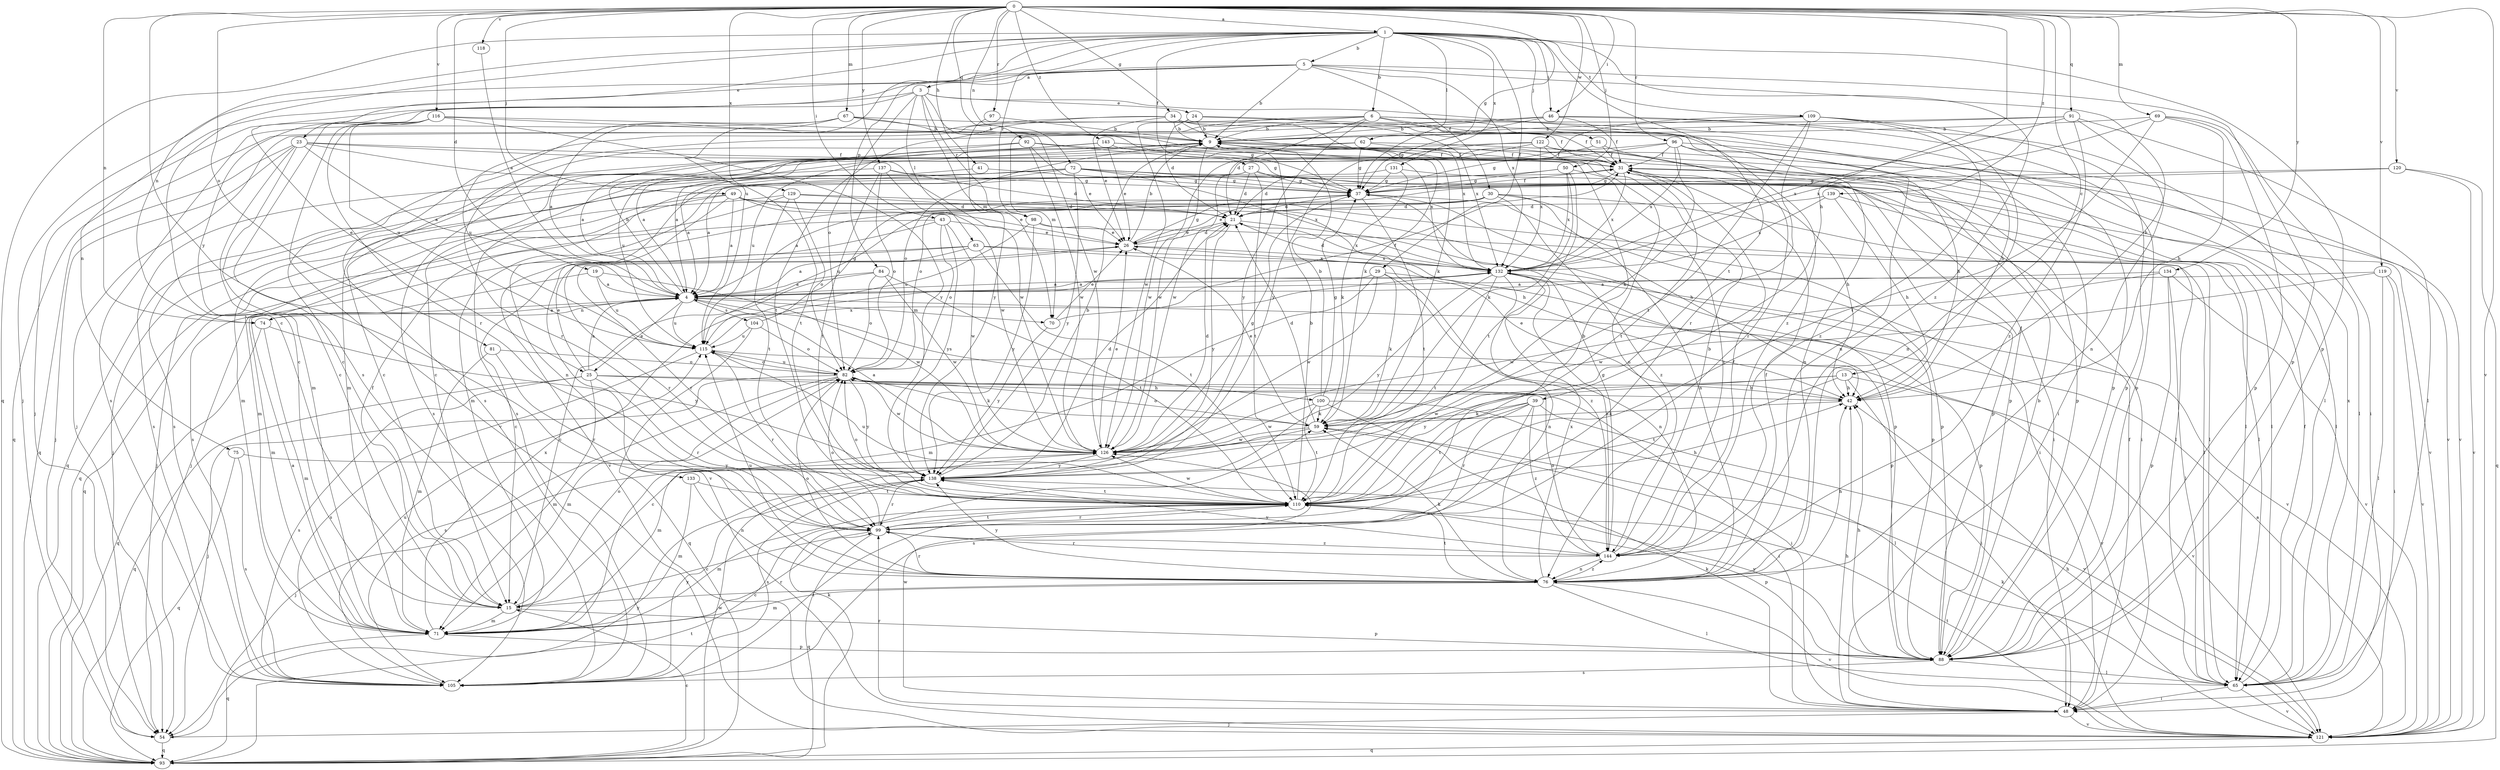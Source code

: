 strict digraph  {
0;
1;
3;
4;
5;
6;
9;
13;
15;
19;
21;
23;
24;
25;
26;
27;
29;
30;
31;
34;
37;
39;
41;
42;
43;
46;
48;
49;
50;
51;
54;
59;
62;
63;
65;
67;
69;
70;
71;
72;
74;
75;
76;
81;
82;
84;
88;
91;
92;
93;
96;
97;
98;
99;
100;
104;
105;
109;
110;
115;
116;
118;
119;
120;
121;
122;
126;
129;
131;
132;
133;
134;
137;
138;
139;
143;
144;
0 -> 1  [label=a];
0 -> 13  [label=c];
0 -> 19  [label=d];
0 -> 34  [label=g];
0 -> 37  [label=g];
0 -> 39  [label=h];
0 -> 41  [label=h];
0 -> 43  [label=i];
0 -> 46  [label=i];
0 -> 49  [label=j];
0 -> 50  [label=j];
0 -> 67  [label=m];
0 -> 69  [label=m];
0 -> 72  [label=n];
0 -> 74  [label=n];
0 -> 81  [label=o];
0 -> 91  [label=q];
0 -> 92  [label=q];
0 -> 96  [label=r];
0 -> 97  [label=r];
0 -> 116  [label=v];
0 -> 118  [label=v];
0 -> 119  [label=v];
0 -> 120  [label=v];
0 -> 121  [label=v];
0 -> 122  [label=w];
0 -> 129  [label=x];
0 -> 133  [label=y];
0 -> 134  [label=y];
0 -> 137  [label=y];
0 -> 139  [label=z];
0 -> 143  [label=z];
1 -> 5  [label=b];
1 -> 6  [label=b];
1 -> 15  [label=c];
1 -> 23  [label=e];
1 -> 27  [label=f];
1 -> 29  [label=f];
1 -> 46  [label=i];
1 -> 51  [label=j];
1 -> 62  [label=l];
1 -> 74  [label=n];
1 -> 84  [label=p];
1 -> 88  [label=p];
1 -> 93  [label=q];
1 -> 98  [label=r];
1 -> 109  [label=t];
1 -> 110  [label=t];
1 -> 115  [label=u];
1 -> 131  [label=x];
1 -> 144  [label=z];
3 -> 24  [label=e];
3 -> 25  [label=e];
3 -> 54  [label=j];
3 -> 63  [label=l];
3 -> 70  [label=m];
3 -> 82  [label=o];
3 -> 98  [label=r];
3 -> 126  [label=w];
3 -> 144  [label=z];
4 -> 9  [label=b];
4 -> 25  [label=e];
4 -> 70  [label=m];
4 -> 74  [label=n];
4 -> 100  [label=s];
4 -> 104  [label=s];
4 -> 115  [label=u];
5 -> 3  [label=a];
5 -> 9  [label=b];
5 -> 30  [label=f];
5 -> 42  [label=h];
5 -> 54  [label=j];
5 -> 75  [label=n];
5 -> 88  [label=p];
5 -> 105  [label=s];
5 -> 132  [label=x];
6 -> 9  [label=b];
6 -> 21  [label=d];
6 -> 31  [label=f];
6 -> 42  [label=h];
6 -> 70  [label=m];
6 -> 76  [label=n];
6 -> 88  [label=p];
6 -> 105  [label=s];
6 -> 138  [label=y];
9 -> 31  [label=f];
9 -> 71  [label=m];
9 -> 76  [label=n];
9 -> 82  [label=o];
9 -> 105  [label=s];
9 -> 126  [label=w];
13 -> 42  [label=h];
13 -> 48  [label=i];
13 -> 110  [label=t];
13 -> 121  [label=v];
13 -> 126  [label=w];
13 -> 138  [label=y];
15 -> 31  [label=f];
15 -> 71  [label=m];
15 -> 82  [label=o];
15 -> 88  [label=p];
19 -> 4  [label=a];
19 -> 71  [label=m];
19 -> 115  [label=u];
19 -> 126  [label=w];
21 -> 26  [label=e];
21 -> 88  [label=p];
21 -> 132  [label=x];
21 -> 138  [label=y];
23 -> 4  [label=a];
23 -> 15  [label=c];
23 -> 31  [label=f];
23 -> 54  [label=j];
23 -> 71  [label=m];
23 -> 93  [label=q];
23 -> 110  [label=t];
23 -> 126  [label=w];
24 -> 9  [label=b];
24 -> 21  [label=d];
24 -> 48  [label=i];
24 -> 126  [label=w];
24 -> 132  [label=x];
25 -> 4  [label=a];
25 -> 26  [label=e];
25 -> 42  [label=h];
25 -> 48  [label=i];
25 -> 71  [label=m];
25 -> 93  [label=q];
25 -> 99  [label=r];
25 -> 105  [label=s];
26 -> 9  [label=b];
26 -> 21  [label=d];
26 -> 37  [label=g];
26 -> 99  [label=r];
26 -> 132  [label=x];
27 -> 21  [label=d];
27 -> 37  [label=g];
27 -> 54  [label=j];
27 -> 65  [label=l];
27 -> 93  [label=q];
27 -> 110  [label=t];
29 -> 4  [label=a];
29 -> 59  [label=k];
29 -> 71  [label=m];
29 -> 76  [label=n];
29 -> 88  [label=p];
29 -> 126  [label=w];
30 -> 4  [label=a];
30 -> 21  [label=d];
30 -> 26  [label=e];
30 -> 65  [label=l];
30 -> 76  [label=n];
30 -> 88  [label=p];
30 -> 115  [label=u];
30 -> 144  [label=z];
31 -> 37  [label=g];
31 -> 42  [label=h];
31 -> 48  [label=i];
31 -> 65  [label=l];
31 -> 110  [label=t];
31 -> 132  [label=x];
34 -> 9  [label=b];
34 -> 26  [label=e];
34 -> 59  [label=k];
34 -> 65  [label=l];
34 -> 93  [label=q];
34 -> 110  [label=t];
34 -> 132  [label=x];
37 -> 21  [label=d];
37 -> 31  [label=f];
37 -> 42  [label=h];
37 -> 48  [label=i];
37 -> 54  [label=j];
37 -> 110  [label=t];
39 -> 15  [label=c];
39 -> 59  [label=k];
39 -> 99  [label=r];
39 -> 105  [label=s];
39 -> 110  [label=t];
39 -> 121  [label=v];
39 -> 144  [label=z];
41 -> 4  [label=a];
41 -> 37  [label=g];
42 -> 26  [label=e];
42 -> 59  [label=k];
43 -> 26  [label=e];
43 -> 82  [label=o];
43 -> 93  [label=q];
43 -> 121  [label=v];
43 -> 126  [label=w];
43 -> 138  [label=y];
46 -> 9  [label=b];
46 -> 15  [label=c];
46 -> 31  [label=f];
46 -> 37  [label=g];
46 -> 65  [label=x];
46 -> 88  [label=p];
48 -> 31  [label=f];
48 -> 42  [label=h];
48 -> 54  [label=j];
48 -> 59  [label=k];
48 -> 99  [label=r];
48 -> 121  [label=v];
48 -> 126  [label=w];
49 -> 4  [label=a];
49 -> 21  [label=d];
49 -> 26  [label=e];
49 -> 42  [label=h];
49 -> 65  [label=l];
49 -> 71  [label=m];
49 -> 105  [label=s];
49 -> 121  [label=v];
50 -> 37  [label=g];
50 -> 59  [label=k];
50 -> 71  [label=m];
50 -> 110  [label=t];
50 -> 132  [label=x];
50 -> 144  [label=z];
51 -> 31  [label=f];
51 -> 99  [label=r];
51 -> 115  [label=u];
54 -> 93  [label=q];
54 -> 138  [label=y];
59 -> 21  [label=d];
59 -> 26  [label=e];
59 -> 71  [label=m];
59 -> 82  [label=o];
59 -> 126  [label=w];
62 -> 15  [label=c];
62 -> 31  [label=f];
62 -> 37  [label=g];
62 -> 105  [label=s];
62 -> 121  [label=v];
63 -> 4  [label=a];
63 -> 15  [label=c];
63 -> 99  [label=r];
63 -> 110  [label=t];
63 -> 132  [label=x];
63 -> 144  [label=z];
65 -> 31  [label=f];
65 -> 48  [label=i];
65 -> 121  [label=v];
67 -> 4  [label=a];
67 -> 9  [label=b];
67 -> 31  [label=f];
67 -> 59  [label=k];
67 -> 105  [label=s];
67 -> 115  [label=u];
69 -> 9  [label=b];
69 -> 42  [label=h];
69 -> 48  [label=i];
69 -> 88  [label=p];
69 -> 110  [label=t];
69 -> 132  [label=x];
70 -> 26  [label=e];
70 -> 31  [label=f];
70 -> 138  [label=y];
71 -> 4  [label=a];
71 -> 88  [label=p];
71 -> 93  [label=q];
71 -> 99  [label=r];
71 -> 132  [label=x];
72 -> 4  [label=a];
72 -> 37  [label=g];
72 -> 65  [label=l];
72 -> 71  [label=m];
72 -> 76  [label=n];
72 -> 88  [label=p];
72 -> 105  [label=s];
72 -> 121  [label=v];
72 -> 132  [label=x];
72 -> 138  [label=y];
74 -> 4  [label=a];
74 -> 71  [label=m];
74 -> 93  [label=q];
74 -> 138  [label=y];
75 -> 93  [label=q];
75 -> 105  [label=s];
75 -> 138  [label=y];
76 -> 15  [label=c];
76 -> 31  [label=f];
76 -> 42  [label=h];
76 -> 59  [label=k];
76 -> 65  [label=l];
76 -> 71  [label=m];
76 -> 82  [label=o];
76 -> 99  [label=r];
76 -> 110  [label=t];
76 -> 115  [label=u];
76 -> 121  [label=v];
76 -> 132  [label=x];
76 -> 138  [label=y];
76 -> 144  [label=z];
81 -> 71  [label=m];
81 -> 82  [label=o];
81 -> 99  [label=r];
82 -> 42  [label=h];
82 -> 54  [label=j];
82 -> 59  [label=k];
82 -> 71  [label=m];
82 -> 105  [label=s];
82 -> 115  [label=u];
82 -> 126  [label=w];
82 -> 138  [label=y];
84 -> 4  [label=a];
84 -> 15  [label=c];
84 -> 82  [label=o];
84 -> 110  [label=t];
84 -> 126  [label=w];
88 -> 9  [label=b];
88 -> 42  [label=h];
88 -> 65  [label=l];
88 -> 105  [label=s];
88 -> 138  [label=y];
91 -> 9  [label=b];
91 -> 54  [label=j];
91 -> 65  [label=l];
91 -> 76  [label=n];
91 -> 132  [label=x];
91 -> 144  [label=z];
92 -> 4  [label=a];
92 -> 26  [label=e];
92 -> 31  [label=f];
92 -> 99  [label=r];
92 -> 126  [label=w];
92 -> 132  [label=x];
93 -> 15  [label=c];
93 -> 59  [label=k];
93 -> 110  [label=t];
93 -> 126  [label=w];
96 -> 31  [label=f];
96 -> 37  [label=g];
96 -> 42  [label=h];
96 -> 59  [label=k];
96 -> 65  [label=l];
96 -> 76  [label=n];
96 -> 126  [label=w];
96 -> 132  [label=x];
97 -> 9  [label=b];
97 -> 138  [label=y];
98 -> 26  [label=e];
98 -> 65  [label=l];
98 -> 115  [label=u];
98 -> 138  [label=y];
99 -> 9  [label=b];
99 -> 15  [label=c];
99 -> 82  [label=o];
99 -> 93  [label=q];
99 -> 110  [label=t];
99 -> 144  [label=z];
100 -> 9  [label=b];
100 -> 37  [label=g];
100 -> 48  [label=i];
100 -> 59  [label=k];
100 -> 65  [label=l];
100 -> 110  [label=t];
100 -> 126  [label=w];
104 -> 37  [label=g];
104 -> 82  [label=o];
104 -> 93  [label=q];
104 -> 115  [label=u];
105 -> 110  [label=t];
105 -> 115  [label=u];
105 -> 138  [label=y];
109 -> 9  [label=b];
109 -> 76  [label=n];
109 -> 88  [label=p];
109 -> 99  [label=r];
109 -> 110  [label=t];
109 -> 138  [label=y];
109 -> 144  [label=z];
110 -> 9  [label=b];
110 -> 42  [label=h];
110 -> 71  [label=m];
110 -> 82  [label=o];
110 -> 88  [label=p];
110 -> 99  [label=r];
110 -> 115  [label=u];
110 -> 126  [label=w];
115 -> 82  [label=o];
115 -> 99  [label=r];
115 -> 105  [label=s];
115 -> 121  [label=v];
115 -> 132  [label=x];
116 -> 9  [label=b];
116 -> 15  [label=c];
116 -> 37  [label=g];
116 -> 99  [label=r];
116 -> 115  [label=u];
116 -> 121  [label=v];
116 -> 138  [label=y];
118 -> 4  [label=a];
119 -> 4  [label=a];
119 -> 48  [label=i];
119 -> 65  [label=l];
119 -> 121  [label=v];
119 -> 126  [label=w];
120 -> 37  [label=g];
120 -> 82  [label=o];
120 -> 93  [label=q];
120 -> 121  [label=v];
121 -> 4  [label=a];
121 -> 42  [label=h];
121 -> 59  [label=k];
121 -> 93  [label=q];
121 -> 110  [label=t];
122 -> 4  [label=a];
122 -> 31  [label=f];
122 -> 88  [label=p];
122 -> 115  [label=u];
122 -> 121  [label=v];
122 -> 126  [label=w];
122 -> 132  [label=x];
126 -> 4  [label=a];
126 -> 21  [label=d];
126 -> 26  [label=e];
126 -> 37  [label=g];
126 -> 54  [label=j];
126 -> 138  [label=y];
129 -> 21  [label=d];
129 -> 54  [label=j];
129 -> 82  [label=o];
129 -> 88  [label=p];
129 -> 93  [label=q];
129 -> 110  [label=t];
131 -> 21  [label=d];
131 -> 37  [label=g];
131 -> 48  [label=i];
131 -> 59  [label=k];
132 -> 4  [label=a];
132 -> 21  [label=d];
132 -> 76  [label=n];
132 -> 88  [label=p];
132 -> 110  [label=t];
132 -> 121  [label=v];
132 -> 138  [label=y];
132 -> 144  [label=z];
133 -> 71  [label=m];
133 -> 76  [label=n];
133 -> 110  [label=t];
134 -> 4  [label=a];
134 -> 65  [label=l];
134 -> 88  [label=p];
134 -> 121  [label=v];
134 -> 126  [label=w];
137 -> 21  [label=d];
137 -> 37  [label=g];
137 -> 82  [label=o];
137 -> 105  [label=s];
137 -> 110  [label=t];
137 -> 126  [label=w];
138 -> 9  [label=b];
138 -> 21  [label=d];
138 -> 99  [label=r];
138 -> 105  [label=s];
138 -> 110  [label=t];
139 -> 21  [label=d];
139 -> 42  [label=h];
139 -> 65  [label=l];
139 -> 132  [label=x];
143 -> 4  [label=a];
143 -> 15  [label=c];
143 -> 26  [label=e];
143 -> 31  [label=f];
143 -> 37  [label=g];
143 -> 88  [label=p];
144 -> 9  [label=b];
144 -> 31  [label=f];
144 -> 37  [label=g];
144 -> 76  [label=n];
144 -> 82  [label=o];
144 -> 99  [label=r];
144 -> 138  [label=y];
}
